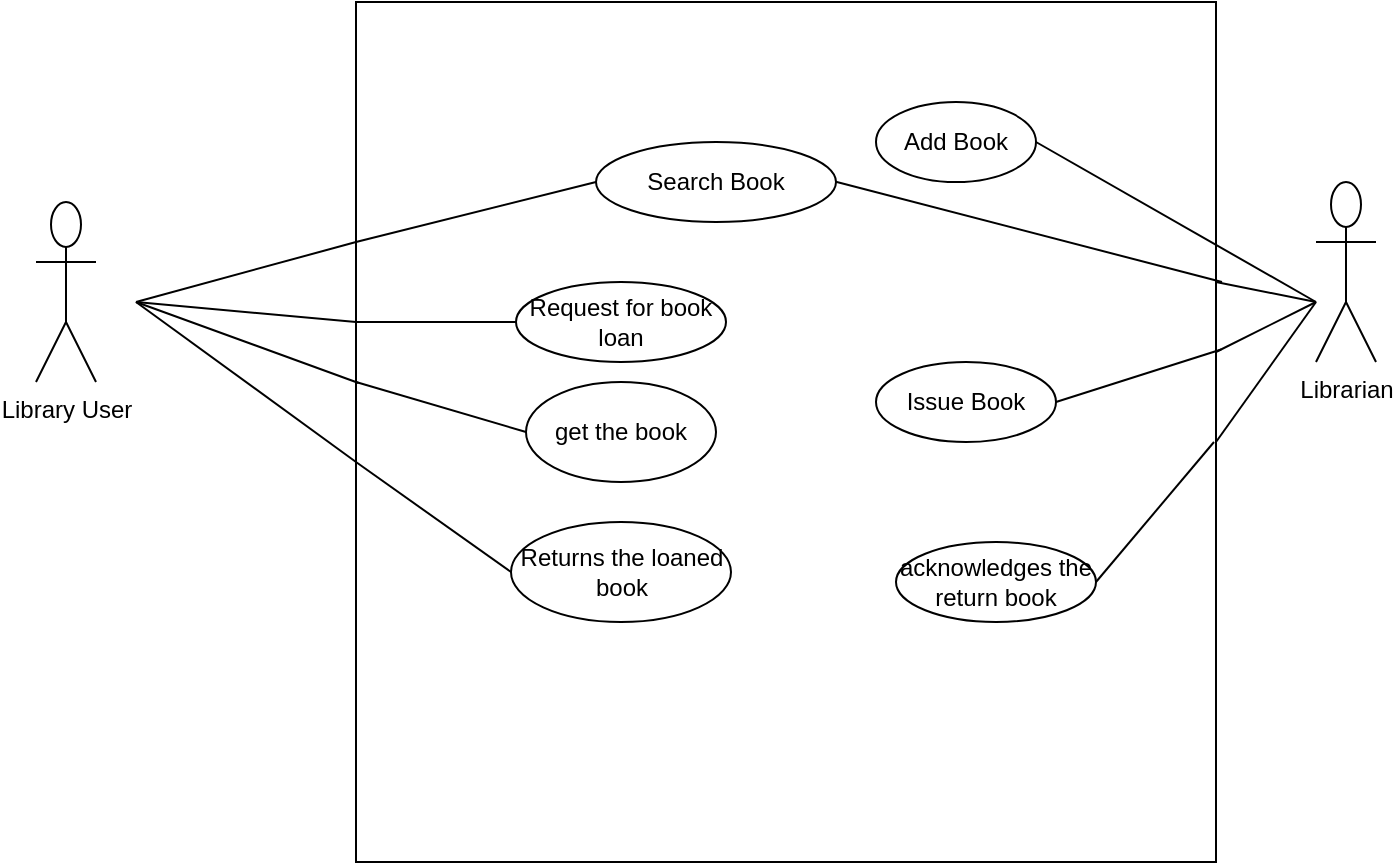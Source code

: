 <mxfile version="13.9.1" type="github"><diagram id="QEgoB6cqKZTC__pCzrP9" name="Page-1"><mxGraphModel dx="865" dy="436" grid="1" gridSize="10" guides="1" tooltips="1" connect="1" arrows="1" fold="1" page="1" pageScale="1" pageWidth="850" pageHeight="1100" math="0" shadow="0"><root><mxCell id="0"/><mxCell id="1" parent="0"/><mxCell id="6C6YUrRzJp7Iaf7MQaq6-4" value="" style="whiteSpace=wrap;html=1;aspect=fixed;" parent="1" vertex="1"><mxGeometry x="280" y="40" width="430" height="430" as="geometry"/></mxCell><mxCell id="6C6YUrRzJp7Iaf7MQaq6-8" value="Librarian" style="shape=umlActor;verticalLabelPosition=bottom;verticalAlign=top;html=1;outlineConnect=0;" parent="1" vertex="1"><mxGeometry x="760" y="130" width="30" height="90" as="geometry"/></mxCell><mxCell id="6C6YUrRzJp7Iaf7MQaq6-9" value="Library User" style="shape=umlActor;verticalLabelPosition=bottom;verticalAlign=top;html=1;outlineConnect=0;" parent="1" vertex="1"><mxGeometry x="120" y="140" width="30" height="90" as="geometry"/></mxCell><mxCell id="6C6YUrRzJp7Iaf7MQaq6-12" value="Add Book" style="ellipse;whiteSpace=wrap;html=1;" parent="1" vertex="1"><mxGeometry x="540" y="90" width="80" height="40" as="geometry"/></mxCell><mxCell id="6C6YUrRzJp7Iaf7MQaq6-13" value="" style="endArrow=none;html=1;exitX=1;exitY=0.5;exitDx=0;exitDy=0;" parent="1" source="6C6YUrRzJp7Iaf7MQaq6-12" edge="1"><mxGeometry width="50" height="50" relative="1" as="geometry"><mxPoint x="690" y="210" as="sourcePoint"/><mxPoint x="760" y="190" as="targetPoint"/></mxGeometry></mxCell><mxCell id="6C6YUrRzJp7Iaf7MQaq6-14" value="Search Book" style="ellipse;whiteSpace=wrap;html=1;" parent="1" vertex="1"><mxGeometry x="400" y="110" width="120" height="40" as="geometry"/></mxCell><mxCell id="6C6YUrRzJp7Iaf7MQaq6-16" value="" style="endArrow=none;html=1;" parent="1" edge="1"><mxGeometry width="50" height="50" relative="1" as="geometry"><mxPoint x="170" y="190" as="sourcePoint"/><mxPoint x="280" y="160" as="targetPoint"/><Array as="points"/></mxGeometry></mxCell><mxCell id="6C6YUrRzJp7Iaf7MQaq6-18" value="" style="endArrow=none;html=1;entryX=0;entryY=0.5;entryDx=0;entryDy=0;" parent="1" target="6C6YUrRzJp7Iaf7MQaq6-14" edge="1"><mxGeometry width="50" height="50" relative="1" as="geometry"><mxPoint x="280" y="160" as="sourcePoint"/><mxPoint x="330" y="150" as="targetPoint"/><Array as="points"/></mxGeometry></mxCell><mxCell id="6C6YUrRzJp7Iaf7MQaq6-22" value="" style="endArrow=none;html=1;" parent="1" edge="1"><mxGeometry width="50" height="50" relative="1" as="geometry"><mxPoint x="760" y="190" as="sourcePoint"/><mxPoint x="710" y="180" as="targetPoint"/></mxGeometry></mxCell><mxCell id="6C6YUrRzJp7Iaf7MQaq6-34" value="Request for book loan" style="ellipse;whiteSpace=wrap;html=1;" parent="1" vertex="1"><mxGeometry x="360" y="180" width="105" height="40" as="geometry"/></mxCell><mxCell id="6C6YUrRzJp7Iaf7MQaq6-36" value="" style="endArrow=none;html=1;" parent="1" edge="1"><mxGeometry width="50" height="50" relative="1" as="geometry"><mxPoint x="170" y="190" as="sourcePoint"/><mxPoint x="280" y="200" as="targetPoint"/></mxGeometry></mxCell><mxCell id="6C6YUrRzJp7Iaf7MQaq6-37" value="" style="endArrow=none;html=1;entryX=0;entryY=0.5;entryDx=0;entryDy=0;" parent="1" target="6C6YUrRzJp7Iaf7MQaq6-34" edge="1"><mxGeometry width="50" height="50" relative="1" as="geometry"><mxPoint x="280" y="200" as="sourcePoint"/><mxPoint x="350" y="201" as="targetPoint"/></mxGeometry></mxCell><mxCell id="6C6YUrRzJp7Iaf7MQaq6-38" value="Issue Book" style="ellipse;whiteSpace=wrap;html=1;" parent="1" vertex="1"><mxGeometry x="540" y="220" width="90" height="40" as="geometry"/></mxCell><mxCell id="6C6YUrRzJp7Iaf7MQaq6-40" value="" style="endArrow=none;html=1;" parent="1" edge="1"><mxGeometry width="50" height="50" relative="1" as="geometry"><mxPoint x="710" y="215" as="sourcePoint"/><mxPoint x="760" y="190" as="targetPoint"/></mxGeometry></mxCell><mxCell id="6C6YUrRzJp7Iaf7MQaq6-41" value="" style="endArrow=none;html=1;entryX=1;entryY=0.5;entryDx=0;entryDy=0;exitX=1.006;exitY=0.404;exitDx=0;exitDy=0;exitPerimeter=0;" parent="1" source="6C6YUrRzJp7Iaf7MQaq6-4" target="6C6YUrRzJp7Iaf7MQaq6-38" edge="1"><mxGeometry width="50" height="50" relative="1" as="geometry"><mxPoint x="709" y="220" as="sourcePoint"/><mxPoint x="700" y="230" as="targetPoint"/></mxGeometry></mxCell><mxCell id="6C6YUrRzJp7Iaf7MQaq6-42" value="Returns the loaned book" style="ellipse;whiteSpace=wrap;html=1;" parent="1" vertex="1"><mxGeometry x="357.5" y="300" width="110" height="50" as="geometry"/></mxCell><mxCell id="6C6YUrRzJp7Iaf7MQaq6-43" value="" style="endArrow=none;html=1;" parent="1" edge="1"><mxGeometry width="50" height="50" relative="1" as="geometry"><mxPoint x="170" y="190" as="sourcePoint"/><mxPoint x="280" y="270" as="targetPoint"/></mxGeometry></mxCell><mxCell id="6C6YUrRzJp7Iaf7MQaq6-44" value="" style="endArrow=none;html=1;entryX=0;entryY=0.5;entryDx=0;entryDy=0;" parent="1" target="6C6YUrRzJp7Iaf7MQaq6-42" edge="1"><mxGeometry width="50" height="50" relative="1" as="geometry"><mxPoint x="280" y="270" as="sourcePoint"/><mxPoint x="340" y="190" as="targetPoint"/></mxGeometry></mxCell><mxCell id="6C6YUrRzJp7Iaf7MQaq6-45" value="acknowledges the return book" style="ellipse;whiteSpace=wrap;html=1;" parent="1" vertex="1"><mxGeometry x="550" y="310" width="100" height="40" as="geometry"/></mxCell><mxCell id="6C6YUrRzJp7Iaf7MQaq6-46" value="" style="endArrow=none;html=1;" parent="1" edge="1"><mxGeometry width="50" height="50" relative="1" as="geometry"><mxPoint x="710" y="260" as="sourcePoint"/><mxPoint x="760" y="190" as="targetPoint"/></mxGeometry></mxCell><mxCell id="6C6YUrRzJp7Iaf7MQaq6-47" value="" style="endArrow=none;html=1;exitX=1;exitY=0.5;exitDx=0;exitDy=0;" parent="1" source="6C6YUrRzJp7Iaf7MQaq6-45" edge="1"><mxGeometry width="50" height="50" relative="1" as="geometry"><mxPoint x="680" y="320" as="sourcePoint"/><mxPoint x="709" y="260" as="targetPoint"/></mxGeometry></mxCell><mxCell id="6C6YUrRzJp7Iaf7MQaq6-48" value="get the book" style="ellipse;whiteSpace=wrap;html=1;" parent="1" vertex="1"><mxGeometry x="365" y="230" width="95" height="50" as="geometry"/></mxCell><mxCell id="6C6YUrRzJp7Iaf7MQaq6-49" value="" style="endArrow=none;html=1;entryX=0.003;entryY=0.443;entryDx=0;entryDy=0;entryPerimeter=0;" parent="1" target="6C6YUrRzJp7Iaf7MQaq6-4" edge="1"><mxGeometry width="50" height="50" relative="1" as="geometry"><mxPoint x="170" y="190" as="sourcePoint"/><mxPoint x="290" y="200" as="targetPoint"/></mxGeometry></mxCell><mxCell id="6C6YUrRzJp7Iaf7MQaq6-50" value="" style="endArrow=none;html=1;entryX=0;entryY=0.5;entryDx=0;entryDy=0;" parent="1" target="6C6YUrRzJp7Iaf7MQaq6-48" edge="1"><mxGeometry width="50" height="50" relative="1" as="geometry"><mxPoint x="280" y="230" as="sourcePoint"/><mxPoint x="360" y="220" as="targetPoint"/></mxGeometry></mxCell><mxCell id="6C6YUrRzJp7Iaf7MQaq6-54" value="" style="endArrow=none;html=1;exitX=0.558;exitY=0.209;exitDx=0;exitDy=0;exitPerimeter=0;" parent="1" source="6C6YUrRzJp7Iaf7MQaq6-4" edge="1"><mxGeometry width="50" height="50" relative="1" as="geometry"><mxPoint x="520" y="150" as="sourcePoint"/><mxPoint x="713" y="180" as="targetPoint"/></mxGeometry></mxCell></root></mxGraphModel></diagram></mxfile>
